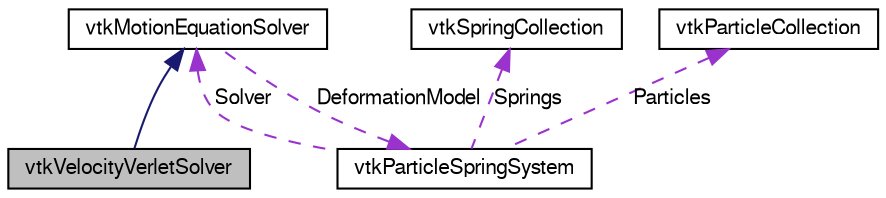 digraph G
{
  bgcolor="transparent";
  edge [fontname="FreeSans",fontsize="10",labelfontname="FreeSans",labelfontsize="10"];
  node [fontname="FreeSans",fontsize="10",shape=record];
  Node1 [label="vtkVelocityVerletSolver",height=0.2,width=0.4,color="black", fillcolor="grey75", style="filled" fontcolor="black"];
  Node2 -> Node1 [dir=back,color="midnightblue",fontsize="10",style="solid"];
  Node2 [label="vtkMotionEquationSolver",height=0.2,width=0.4,color="black",URL="$classvtkMotionEquationSolver.html",tooltip="Implementation of the abstract motion equation solver."];
  Node3 -> Node2 [dir=back,color="darkorchid3",fontsize="10",style="dashed",label="DeformationModel"];
  Node3 [label="vtkParticleSpringSystem",height=0.2,width=0.4,color="black",URL="$classvtkParticleSpringSystem.html",tooltip="Implementation of the particle-spring deformation model."];
  Node4 -> Node3 [dir=back,color="darkorchid3",fontsize="10",style="dashed",label="Springs"];
  Node4 [label="vtkSpringCollection",height=0.2,width=0.4,color="black",URL="$classvtkSpringCollection.html",tooltip="Collection of Springs."];
  Node2 -> Node3 [dir=back,color="darkorchid3",fontsize="10",style="dashed",label="Solver"];
  Node5 -> Node3 [dir=back,color="darkorchid3",fontsize="10",style="dashed",label="Particles"];
  Node5 [label="vtkParticleCollection",height=0.2,width=0.4,color="black",URL="$classvtkParticleCollection.html",tooltip="Collection of Particles."];
}
